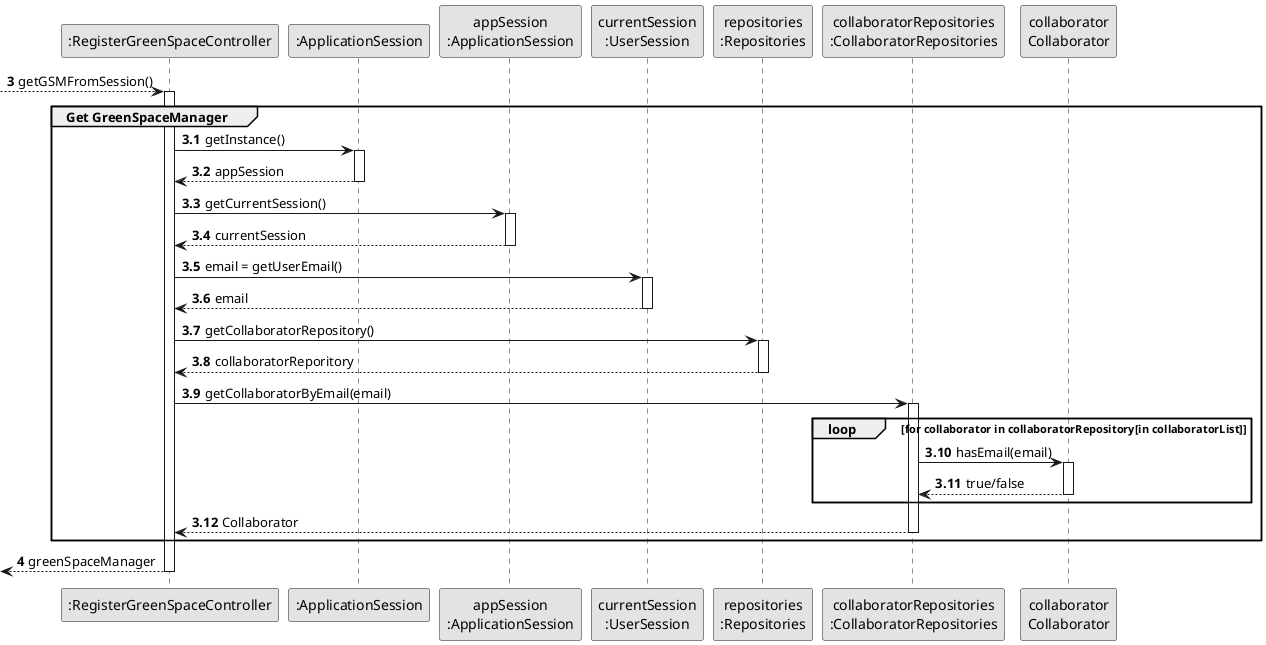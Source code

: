 @startuml
'https://plantuml.com/sequence-diagram
skinparam monochrome true
skinparam packageStyle rectangle
skinparam shadowing false
participant ":RegisterGreenSpaceController" as CTRL
participant ":ApplicationSession" as _APP
participant "appSession\n:ApplicationSession" as APP
participant "currentSession\n:UserSession" as SESSAO
participant "repositories\n:Repositories" as REPO
participant "collaboratorRepositories\n:CollaboratorRepositories" as COLREPO
participant "collaborator\nCollaborator" as COL

autonumber 3

--> CTRL : getGSMFromSession()

autonumber 3.1

activate CTRL

group Get GreenSpaceManager

CTRL -> _APP : getInstance()

activate _APP

_APP --> CTRL : appSession

deactivate _APP

CTRL -> APP : getCurrentSession()

activate APP

APP --> CTRL : currentSession

deactivate APP

CTRL -> SESSAO : email = getUserEmail()

activate SESSAO

SESSAO --> CTRL : email

deactivate SESSAO

CTRL -> REPO : getCollaboratorRepository()

activate REPO

REPO --> CTRL : collaboratorReporitory

deactivate REPO

CTRL ->  COLREPO : getCollaboratorByEmail(email)

activate COLREPO

loop for collaborator in collaboratorRepository[in collaboratorList]

COLREPO -> COL : hasEmail(email)

activate COL

COL --> COLREPO : true/false

deactivate COL

end

COLREPO --> CTRL : Collaborator

deactivate COLREPO

end

autonumber 4

<--CTRL : greenSpaceManager
deactivate CTRL
@enduml